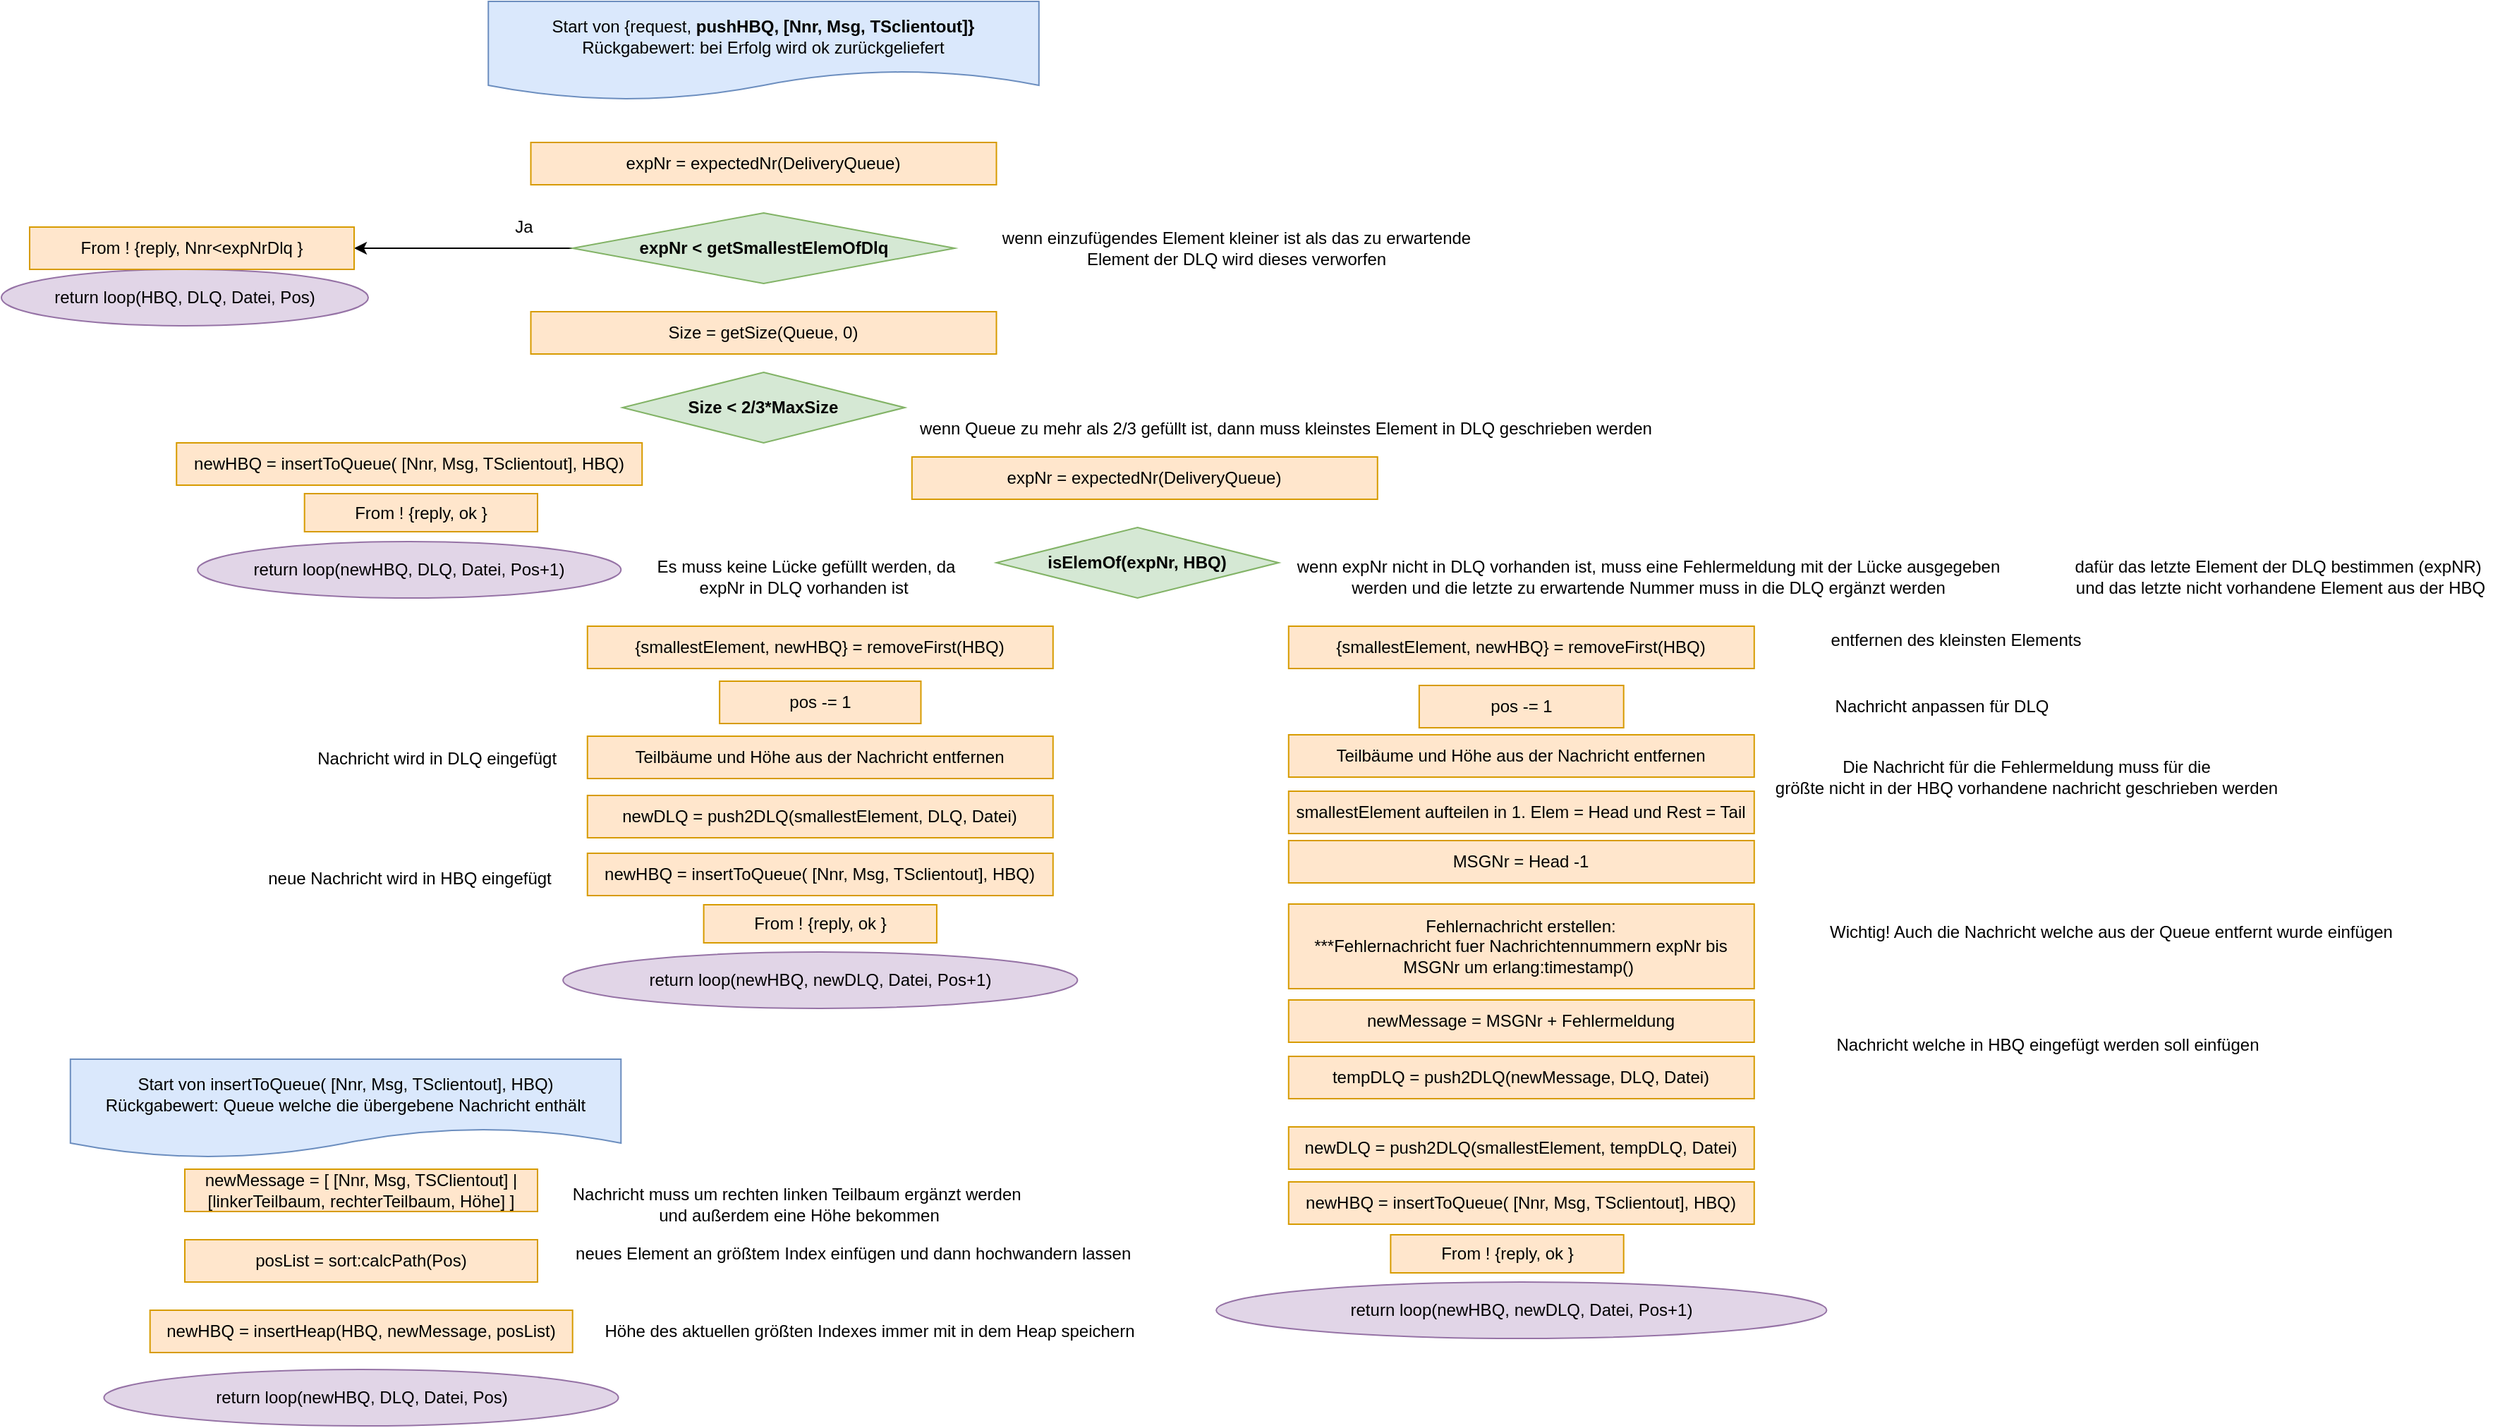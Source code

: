 <mxfile version="15.8.7" type="device"><diagram id="C5RBs43oDa-KdzZeNtuy" name="Page-1"><mxGraphModel dx="2173" dy="997" grid="1" gridSize="10" guides="1" tooltips="1" connect="1" arrows="1" fold="1" page="1" pageScale="1" pageWidth="827" pageHeight="1169" math="0" shadow="0"><root><mxCell id="WIyWlLk6GJQsqaUBKTNV-0"/><mxCell id="WIyWlLk6GJQsqaUBKTNV-1" parent="WIyWlLk6GJQsqaUBKTNV-0"/><mxCell id="wGBJOXqwm9gj_SDIow_8-1" value="Start von {request,&amp;nbsp;&lt;b&gt;pushHBQ, [Nnr, Msg, TSclientout]}&lt;/b&gt;&lt;br&gt;Rückgabewert: bei Erfolg wird ok zurückgeliefert" style="shape=document;whiteSpace=wrap;html=1;boundedLbl=1;fillColor=#dae8fc;strokeColor=#6c8ebf;" parent="WIyWlLk6GJQsqaUBKTNV-1" vertex="1"><mxGeometry x="315.13" y="10" width="390.26" height="70" as="geometry"/></mxCell><mxCell id="wGBJOXqwm9gj_SDIow_8-2" value="return loop(newHBQ, DLQ, Datei, Pos+1)" style="ellipse;whiteSpace=wrap;html=1;rounded=0;fillColor=#e1d5e7;strokeColor=#9673a6;" parent="WIyWlLk6GJQsqaUBKTNV-1" vertex="1"><mxGeometry x="109.09" y="393" width="300.06" height="40" as="geometry"/></mxCell><mxCell id="wGBJOXqwm9gj_SDIow_8-4" value="newHBQ = insertToQueue( [Nnr, Msg, TSclientout], HBQ)" style="rounded=0;whiteSpace=wrap;html=1;fillColor=#ffe6cc;strokeColor=#d79b00;" parent="WIyWlLk6GJQsqaUBKTNV-1" vertex="1"><mxGeometry x="94.12" y="323" width="330" height="30" as="geometry"/></mxCell><mxCell id="cVZnVpHQyAGJuibC8y2R-0" value="Start von insertToQueue( [Nnr, Msg, TSclientout], HBQ)&lt;br&gt;Rückgabewert: Queue welche die übergebene Nachricht enthält" style="shape=document;whiteSpace=wrap;html=1;boundedLbl=1;fillColor=#dae8fc;strokeColor=#6c8ebf;" parent="WIyWlLk6GJQsqaUBKTNV-1" vertex="1"><mxGeometry x="18.89" y="760" width="390.26" height="70" as="geometry"/></mxCell><mxCell id="cVZnVpHQyAGJuibC8y2R-3" value="Size = getSize(Queue, 0)" style="rounded=0;whiteSpace=wrap;html=1;fillColor=#ffe6cc;strokeColor=#d79b00;" parent="WIyWlLk6GJQsqaUBKTNV-1" vertex="1"><mxGeometry x="345.26" y="230" width="330" height="30" as="geometry"/></mxCell><mxCell id="cVZnVpHQyAGJuibC8y2R-4" value="Size &amp;lt; 2/3*MaxSize" style="rhombus;whiteSpace=wrap;html=1;rounded=0;fillColor=#d5e8d4;strokeColor=#82b366;fontStyle=1" parent="WIyWlLk6GJQsqaUBKTNV-1" vertex="1"><mxGeometry x="410.26" y="273" width="200" height="50" as="geometry"/></mxCell><mxCell id="cVZnVpHQyAGJuibC8y2R-5" value="expNr = expectedNr(DeliveryQueue)" style="rounded=0;whiteSpace=wrap;html=1;fillColor=#ffe6cc;strokeColor=#d79b00;" parent="WIyWlLk6GJQsqaUBKTNV-1" vertex="1"><mxGeometry x="615.39" y="333" width="330" height="30" as="geometry"/></mxCell><mxCell id="cVZnVpHQyAGJuibC8y2R-6" value="isElemOf(expNr, HBQ)" style="rhombus;whiteSpace=wrap;html=1;rounded=0;fillColor=#d5e8d4;strokeColor=#82b366;fontStyle=1" parent="WIyWlLk6GJQsqaUBKTNV-1" vertex="1"><mxGeometry x="675.26" y="383" width="200" height="50" as="geometry"/></mxCell><mxCell id="cVZnVpHQyAGJuibC8y2R-7" value="wenn expNr nicht in DLQ vorhanden ist, muss eine Fehlermeldung mit der Lücke ausgegeben &lt;br&gt;werden und die letzte zu erwartende Nummer muss in die DLQ ergänzt werden" style="text;html=1;align=center;verticalAlign=middle;resizable=0;points=[];autosize=1;strokeColor=none;fillColor=none;" parent="WIyWlLk6GJQsqaUBKTNV-1" vertex="1"><mxGeometry x="882.39" y="403" width="510" height="30" as="geometry"/></mxCell><mxCell id="cVZnVpHQyAGJuibC8y2R-8" value="newDLQ = push2DLQ(smallestElement, DLQ, Datei)" style="rounded=0;whiteSpace=wrap;html=1;fillColor=#ffe6cc;strokeColor=#d79b00;" parent="WIyWlLk6GJQsqaUBKTNV-1" vertex="1"><mxGeometry x="385.38" y="573" width="330" height="30" as="geometry"/></mxCell><mxCell id="cVZnVpHQyAGJuibC8y2R-10" value="return loop(newHBQ, newDLQ, Datei, Pos+1)" style="ellipse;whiteSpace=wrap;html=1;rounded=0;fillColor=#e1d5e7;strokeColor=#9673a6;" parent="WIyWlLk6GJQsqaUBKTNV-1" vertex="1"><mxGeometry x="368.08" y="684" width="364.61" height="40" as="geometry"/></mxCell><mxCell id="cVZnVpHQyAGJuibC8y2R-11" value="{smallestElement, newHBQ} = removeFirst(HBQ)" style="rounded=0;whiteSpace=wrap;html=1;fillColor=#ffe6cc;strokeColor=#d79b00;" parent="WIyWlLk6GJQsqaUBKTNV-1" vertex="1"><mxGeometry x="882.39" y="453" width="330" height="30" as="geometry"/></mxCell><mxCell id="cVZnVpHQyAGJuibC8y2R-12" value="MSGNr = Head -1" style="rounded=0;whiteSpace=wrap;html=1;fillColor=#ffe6cc;strokeColor=#d79b00;" parent="WIyWlLk6GJQsqaUBKTNV-1" vertex="1"><mxGeometry x="882.39" y="605" width="330" height="30" as="geometry"/></mxCell><mxCell id="cVZnVpHQyAGJuibC8y2R-13" value="Fehlernachricht erstellen:&lt;br&gt;***Fehlernachricht fuer Nachrichtennummern expNr bis MSGNr um erlang:timestamp()&amp;nbsp;" style="rounded=0;whiteSpace=wrap;html=1;fillColor=#ffe6cc;strokeColor=#d79b00;" parent="WIyWlLk6GJQsqaUBKTNV-1" vertex="1"><mxGeometry x="882.39" y="650" width="330" height="60" as="geometry"/></mxCell><mxCell id="cVZnVpHQyAGJuibC8y2R-14" value="newMessage = MSGNr + Fehlermeldung" style="rounded=0;whiteSpace=wrap;html=1;fillColor=#ffe6cc;strokeColor=#d79b00;" parent="WIyWlLk6GJQsqaUBKTNV-1" vertex="1"><mxGeometry x="882.39" y="718" width="330" height="30" as="geometry"/></mxCell><mxCell id="cVZnVpHQyAGJuibC8y2R-15" value="newDLQ = push2DLQ(smallestElement, tempDLQ, Datei)" style="rounded=0;whiteSpace=wrap;html=1;fillColor=#ffe6cc;strokeColor=#d79b00;" parent="WIyWlLk6GJQsqaUBKTNV-1" vertex="1"><mxGeometry x="882.39" y="808" width="330" height="30" as="geometry"/></mxCell><mxCell id="cVZnVpHQyAGJuibC8y2R-16" value="return loop(newHBQ, newDLQ, Datei, Pos+1)" style="ellipse;whiteSpace=wrap;html=1;rounded=0;fillColor=#e1d5e7;strokeColor=#9673a6;" parent="WIyWlLk6GJQsqaUBKTNV-1" vertex="1"><mxGeometry x="831.07" y="918" width="432.64" height="40" as="geometry"/></mxCell><mxCell id="8CrGwed_5yJvy8F-W8Jf-2" value="wenn Queue zu mehr als 2/3 gefüllt ist, dann muss kleinstes Element in DLQ geschrieben werden" style="text;html=1;align=center;verticalAlign=middle;resizable=0;points=[];autosize=1;strokeColor=none;fillColor=none;" parent="WIyWlLk6GJQsqaUBKTNV-1" vertex="1"><mxGeometry x="615.39" y="303" width="530" height="20" as="geometry"/></mxCell><mxCell id="8CrGwed_5yJvy8F-W8Jf-3" value="expNr = expectedNr(DeliveryQueue)" style="rounded=0;whiteSpace=wrap;html=1;fillColor=#ffe6cc;strokeColor=#d79b00;" parent="WIyWlLk6GJQsqaUBKTNV-1" vertex="1"><mxGeometry x="345.26" y="110" width="330" height="30" as="geometry"/></mxCell><mxCell id="_ZnOJT6M1yhYCzTMPS-y-1" style="edgeStyle=orthogonalEdgeStyle;rounded=0;orthogonalLoop=1;jettySize=auto;html=1;exitX=0;exitY=0.5;exitDx=0;exitDy=0;entryX=1;entryY=0.5;entryDx=0;entryDy=0;" parent="WIyWlLk6GJQsqaUBKTNV-1" source="8CrGwed_5yJvy8F-W8Jf-4" target="_ZnOJT6M1yhYCzTMPS-y-0" edge="1"><mxGeometry relative="1" as="geometry"/></mxCell><mxCell id="8CrGwed_5yJvy8F-W8Jf-4" value="expNr &amp;lt; getSmallestElemOfDlq" style="rhombus;whiteSpace=wrap;html=1;rounded=0;fillColor=#d5e8d4;strokeColor=#82b366;fontStyle=1" parent="WIyWlLk6GJQsqaUBKTNV-1" vertex="1"><mxGeometry x="374.84" y="160" width="270.85" height="50" as="geometry"/></mxCell><mxCell id="8CrGwed_5yJvy8F-W8Jf-5" value="wenn einzufügendes Element kleiner ist als das zu erwartende &lt;br&gt;Element der DLQ wird dieses verworfen" style="text;html=1;align=center;verticalAlign=middle;resizable=0;points=[];autosize=1;strokeColor=none;fillColor=none;" parent="WIyWlLk6GJQsqaUBKTNV-1" vertex="1"><mxGeometry x="670" y="170" width="350" height="30" as="geometry"/></mxCell><mxCell id="8CrGwed_5yJvy8F-W8Jf-6" value="return loop(HBQ, DLQ, Datei, Pos)" style="ellipse;whiteSpace=wrap;html=1;rounded=0;fillColor=#e1d5e7;strokeColor=#9673a6;" parent="WIyWlLk6GJQsqaUBKTNV-1" vertex="1"><mxGeometry x="-30" y="200" width="260" height="40" as="geometry"/></mxCell><mxCell id="8CrGwed_5yJvy8F-W8Jf-9" value="Ja" style="text;html=1;align=center;verticalAlign=middle;resizable=0;points=[];autosize=1;strokeColor=none;fillColor=none;" parent="WIyWlLk6GJQsqaUBKTNV-1" vertex="1"><mxGeometry x="325" y="160" width="30" height="20" as="geometry"/></mxCell><mxCell id="8CrGwed_5yJvy8F-W8Jf-11" value="Es muss keine Lücke gefüllt werden, da &lt;br&gt;expNr in DLQ vorhanden ist&amp;nbsp;" style="text;html=1;align=center;verticalAlign=middle;resizable=0;points=[];autosize=1;strokeColor=none;fillColor=none;" parent="WIyWlLk6GJQsqaUBKTNV-1" vertex="1"><mxGeometry x="425" y="403" width="230" height="30" as="geometry"/></mxCell><mxCell id="8CrGwed_5yJvy8F-W8Jf-13" value="dafür das letzte Element der DLQ bestimmen (expNR)&amp;nbsp;&lt;br&gt;und das letzte nicht vorhandene Element aus der HBQ" style="text;html=1;align=center;verticalAlign=middle;resizable=0;points=[];autosize=1;strokeColor=none;fillColor=none;" parent="WIyWlLk6GJQsqaUBKTNV-1" vertex="1"><mxGeometry x="1430" y="403" width="310" height="30" as="geometry"/></mxCell><mxCell id="kfELjlpxQ7jiOnlDr4Q6-4" value="Nachricht muss um rechten linken Teilbaum ergänzt werden&amp;nbsp;&lt;br&gt;und außerdem eine Höhe bekommen" style="text;html=1;align=center;verticalAlign=middle;resizable=0;points=[];autosize=1;strokeColor=none;fillColor=none;" parent="WIyWlLk6GJQsqaUBKTNV-1" vertex="1"><mxGeometry x="365.39" y="848" width="340" height="30" as="geometry"/></mxCell><mxCell id="kfELjlpxQ7jiOnlDr4Q6-5" value="neues Element an größtem Index einfügen und dann hochwandern lassen&amp;nbsp;" style="text;html=1;align=center;verticalAlign=middle;resizable=0;points=[];autosize=1;strokeColor=none;fillColor=none;" parent="WIyWlLk6GJQsqaUBKTNV-1" vertex="1"><mxGeometry x="370" y="888" width="410" height="20" as="geometry"/></mxCell><mxCell id="kfELjlpxQ7jiOnlDr4Q6-6" value="Nachricht wird in DLQ eingefügt&amp;nbsp;" style="text;html=1;align=center;verticalAlign=middle;resizable=0;points=[];autosize=1;strokeColor=none;fillColor=none;" parent="WIyWlLk6GJQsqaUBKTNV-1" vertex="1"><mxGeometry x="184.84" y="537" width="190" height="20" as="geometry"/></mxCell><mxCell id="kfELjlpxQ7jiOnlDr4Q6-7" value="Teilbäume und Höhe aus der Nachricht entfernen" style="rounded=0;whiteSpace=wrap;html=1;fillColor=#ffe6cc;strokeColor=#d79b00;" parent="WIyWlLk6GJQsqaUBKTNV-1" vertex="1"><mxGeometry x="385.38" y="531" width="330" height="30" as="geometry"/></mxCell><mxCell id="kfELjlpxQ7jiOnlDr4Q6-8" value="Teilbäume und Höhe aus der Nachricht entfernen" style="rounded=0;whiteSpace=wrap;html=1;fillColor=#ffe6cc;strokeColor=#d79b00;" parent="WIyWlLk6GJQsqaUBKTNV-1" vertex="1"><mxGeometry x="882.39" y="530" width="330" height="30" as="geometry"/></mxCell><mxCell id="kfELjlpxQ7jiOnlDr4Q6-11" value="newMessage = [ [Nnr, Msg, TSClientout] | &lt;br&gt;[linkerTeilbaum, rechterTeilbaum, Höhe] ]" style="rounded=0;whiteSpace=wrap;html=1;fillColor=#ffe6cc;strokeColor=#d79b00;" parent="WIyWlLk6GJQsqaUBKTNV-1" vertex="1"><mxGeometry x="100" y="838" width="250" height="30" as="geometry"/></mxCell><mxCell id="kfELjlpxQ7jiOnlDr4Q6-13" value="posList = sort:calcPath(Pos)" style="rounded=0;whiteSpace=wrap;html=1;fillColor=#ffe6cc;strokeColor=#d79b00;" parent="WIyWlLk6GJQsqaUBKTNV-1" vertex="1"><mxGeometry x="100" y="888" width="250" height="30" as="geometry"/></mxCell><mxCell id="kfELjlpxQ7jiOnlDr4Q6-14" value="Höhe des aktuellen größten Indexes immer mit in dem Heap speichern" style="text;html=1;align=center;verticalAlign=middle;resizable=0;points=[];autosize=1;strokeColor=none;fillColor=none;" parent="WIyWlLk6GJQsqaUBKTNV-1" vertex="1"><mxGeometry x="390" y="943" width="390" height="20" as="geometry"/></mxCell><mxCell id="kfELjlpxQ7jiOnlDr4Q6-15" value="newHBQ = insertHeap(HBQ, newMessage, posList)" style="rounded=0;whiteSpace=wrap;html=1;fillColor=#ffe6cc;strokeColor=#d79b00;" parent="WIyWlLk6GJQsqaUBKTNV-1" vertex="1"><mxGeometry x="75.34" y="938" width="299.5" height="30" as="geometry"/></mxCell><mxCell id="kfELjlpxQ7jiOnlDr4Q6-16" value="entfernen des kleinsten Elements" style="text;html=1;align=center;verticalAlign=middle;resizable=0;points=[];autosize=1;strokeColor=none;fillColor=none;" parent="WIyWlLk6GJQsqaUBKTNV-1" vertex="1"><mxGeometry x="1260" y="453" width="190" height="20" as="geometry"/></mxCell><mxCell id="kfELjlpxQ7jiOnlDr4Q6-17" value="Nachricht anpassen für DLQ" style="text;html=1;align=center;verticalAlign=middle;resizable=0;points=[];autosize=1;strokeColor=none;fillColor=none;" parent="WIyWlLk6GJQsqaUBKTNV-1" vertex="1"><mxGeometry x="1260" y="500" width="170" height="20" as="geometry"/></mxCell><mxCell id="kfELjlpxQ7jiOnlDr4Q6-18" value="Die Nachricht für die Fehlermeldung muss für die &lt;br&gt;größte nicht in der HBQ vorhandene nachricht geschrieben werden" style="text;html=1;align=center;verticalAlign=middle;resizable=0;points=[];autosize=1;strokeColor=none;fillColor=none;" parent="WIyWlLk6GJQsqaUBKTNV-1" vertex="1"><mxGeometry x="1220" y="545" width="370" height="30" as="geometry"/></mxCell><mxCell id="kfELjlpxQ7jiOnlDr4Q6-19" value="Wichtig! Auch die Nachricht welche aus der Queue entfernt wurde einfügen" style="text;html=1;align=center;verticalAlign=middle;resizable=0;points=[];autosize=1;strokeColor=none;fillColor=none;" parent="WIyWlLk6GJQsqaUBKTNV-1" vertex="1"><mxGeometry x="1260" y="660" width="410" height="20" as="geometry"/></mxCell><mxCell id="kfELjlpxQ7jiOnlDr4Q6-20" value="tempDLQ = push2DLQ(newMessage, DLQ, Datei)" style="rounded=0;whiteSpace=wrap;html=1;fillColor=#ffe6cc;strokeColor=#d79b00;" parent="WIyWlLk6GJQsqaUBKTNV-1" vertex="1"><mxGeometry x="882.39" y="758" width="330" height="30" as="geometry"/></mxCell><mxCell id="kfELjlpxQ7jiOnlDr4Q6-21" value="{smallestElement, newHBQ} = removeFirst(HBQ)" style="rounded=0;whiteSpace=wrap;html=1;fillColor=#ffe6cc;strokeColor=#d79b00;" parent="WIyWlLk6GJQsqaUBKTNV-1" vertex="1"><mxGeometry x="385.39" y="453" width="330" height="30" as="geometry"/></mxCell><mxCell id="kfELjlpxQ7jiOnlDr4Q6-22" value="pos -= 1" style="rounded=0;whiteSpace=wrap;html=1;fillColor=#ffe6cc;strokeColor=#d79b00;" parent="WIyWlLk6GJQsqaUBKTNV-1" vertex="1"><mxGeometry x="479.05" y="492" width="142.69" height="30" as="geometry"/></mxCell><mxCell id="kfELjlpxQ7jiOnlDr4Q6-23" value="newHBQ = insertToQueue( [Nnr, Msg, TSclientout], HBQ)" style="rounded=0;whiteSpace=wrap;html=1;fillColor=#ffe6cc;strokeColor=#d79b00;" parent="WIyWlLk6GJQsqaUBKTNV-1" vertex="1"><mxGeometry x="385.38" y="614" width="330" height="30" as="geometry"/></mxCell><mxCell id="kfELjlpxQ7jiOnlDr4Q6-24" value="neue Nachricht wird in HBQ eingefügt" style="text;html=1;align=center;verticalAlign=middle;resizable=0;points=[];autosize=1;strokeColor=none;fillColor=none;" parent="WIyWlLk6GJQsqaUBKTNV-1" vertex="1"><mxGeometry x="149.12" y="622" width="220" height="20" as="geometry"/></mxCell><mxCell id="kfELjlpxQ7jiOnlDr4Q6-25" value="Nachricht welche in HBQ eingefügt werden soll einfügen" style="text;html=1;align=center;verticalAlign=middle;resizable=0;points=[];autosize=1;strokeColor=none;fillColor=none;" parent="WIyWlLk6GJQsqaUBKTNV-1" vertex="1"><mxGeometry x="1260" y="740" width="320" height="20" as="geometry"/></mxCell><mxCell id="kfELjlpxQ7jiOnlDr4Q6-26" value="pos -= 1" style="rounded=0;whiteSpace=wrap;html=1;fillColor=#ffe6cc;strokeColor=#d79b00;" parent="WIyWlLk6GJQsqaUBKTNV-1" vertex="1"><mxGeometry x="974.92" y="495" width="144.93" height="30" as="geometry"/></mxCell><mxCell id="kfELjlpxQ7jiOnlDr4Q6-27" value="newHBQ = insertToQueue( [Nnr, Msg, TSclientout], HBQ)" style="rounded=0;whiteSpace=wrap;html=1;fillColor=#ffe6cc;strokeColor=#d79b00;" parent="WIyWlLk6GJQsqaUBKTNV-1" vertex="1"><mxGeometry x="882.39" y="847" width="330" height="30" as="geometry"/></mxCell><mxCell id="kfELjlpxQ7jiOnlDr4Q6-28" value="return loop(newHBQ, DLQ, Datei, Pos)" style="ellipse;whiteSpace=wrap;html=1;rounded=0;fillColor=#e1d5e7;strokeColor=#9673a6;" parent="WIyWlLk6GJQsqaUBKTNV-1" vertex="1"><mxGeometry x="42.7" y="980" width="364.61" height="40" as="geometry"/></mxCell><mxCell id="J8fKATGIeNdTuHHDaned-2" value="smallestElement aufteilen in 1. Elem = Head und Rest = Tail" style="rounded=0;whiteSpace=wrap;html=1;fillColor=#ffe6cc;strokeColor=#d79b00;" parent="WIyWlLk6GJQsqaUBKTNV-1" vertex="1"><mxGeometry x="882.39" y="570" width="330" height="30" as="geometry"/></mxCell><mxCell id="_ZnOJT6M1yhYCzTMPS-y-0" value="From ! {reply, Nnr&amp;lt;expNrDlq }" style="rounded=0;whiteSpace=wrap;html=1;fillColor=#ffe6cc;strokeColor=#d79b00;" parent="WIyWlLk6GJQsqaUBKTNV-1" vertex="1"><mxGeometry x="-10" y="170" width="230" height="30" as="geometry"/></mxCell><mxCell id="_ZnOJT6M1yhYCzTMPS-y-2" value="From ! {reply, ok }" style="rounded=0;whiteSpace=wrap;html=1;fillColor=#ffe6cc;strokeColor=#d79b00;" parent="WIyWlLk6GJQsqaUBKTNV-1" vertex="1"><mxGeometry x="184.84" y="359" width="165.16" height="27" as="geometry"/></mxCell><mxCell id="_ZnOJT6M1yhYCzTMPS-y-3" value="From ! {reply, ok }" style="rounded=0;whiteSpace=wrap;html=1;fillColor=#ffe6cc;strokeColor=#d79b00;" parent="WIyWlLk6GJQsqaUBKTNV-1" vertex="1"><mxGeometry x="954.69" y="884.5" width="165.16" height="27" as="geometry"/></mxCell><mxCell id="_ZnOJT6M1yhYCzTMPS-y-4" value="From ! {reply, ok }" style="rounded=0;whiteSpace=wrap;html=1;fillColor=#ffe6cc;strokeColor=#d79b00;" parent="WIyWlLk6GJQsqaUBKTNV-1" vertex="1"><mxGeometry x="467.8" y="650.5" width="165.16" height="27" as="geometry"/></mxCell></root></mxGraphModel></diagram></mxfile>